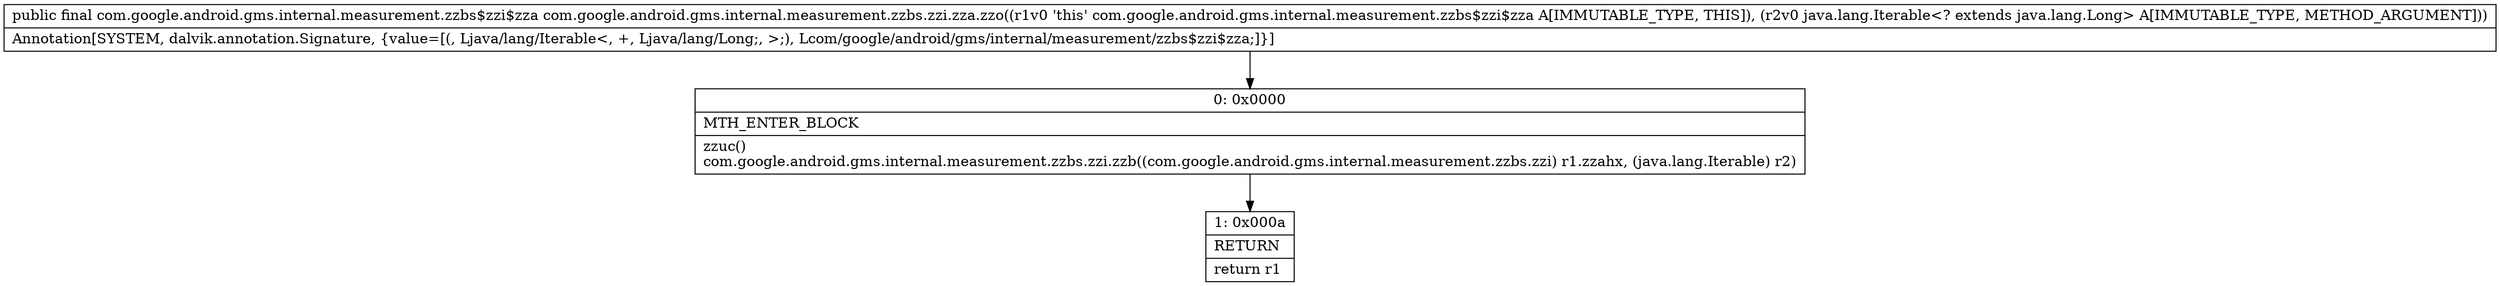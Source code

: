 digraph "CFG forcom.google.android.gms.internal.measurement.zzbs.zzi.zza.zzo(Ljava\/lang\/Iterable;)Lcom\/google\/android\/gms\/internal\/measurement\/zzbs$zzi$zza;" {
Node_0 [shape=record,label="{0\:\ 0x0000|MTH_ENTER_BLOCK\l|zzuc()\lcom.google.android.gms.internal.measurement.zzbs.zzi.zzb((com.google.android.gms.internal.measurement.zzbs.zzi) r1.zzahx, (java.lang.Iterable) r2)\l}"];
Node_1 [shape=record,label="{1\:\ 0x000a|RETURN\l|return r1\l}"];
MethodNode[shape=record,label="{public final com.google.android.gms.internal.measurement.zzbs$zzi$zza com.google.android.gms.internal.measurement.zzbs.zzi.zza.zzo((r1v0 'this' com.google.android.gms.internal.measurement.zzbs$zzi$zza A[IMMUTABLE_TYPE, THIS]), (r2v0 java.lang.Iterable\<? extends java.lang.Long\> A[IMMUTABLE_TYPE, METHOD_ARGUMENT]))  | Annotation[SYSTEM, dalvik.annotation.Signature, \{value=[(, Ljava\/lang\/Iterable\<, +, Ljava\/lang\/Long;, \>;), Lcom\/google\/android\/gms\/internal\/measurement\/zzbs$zzi$zza;]\}]\l}"];
MethodNode -> Node_0;
Node_0 -> Node_1;
}

